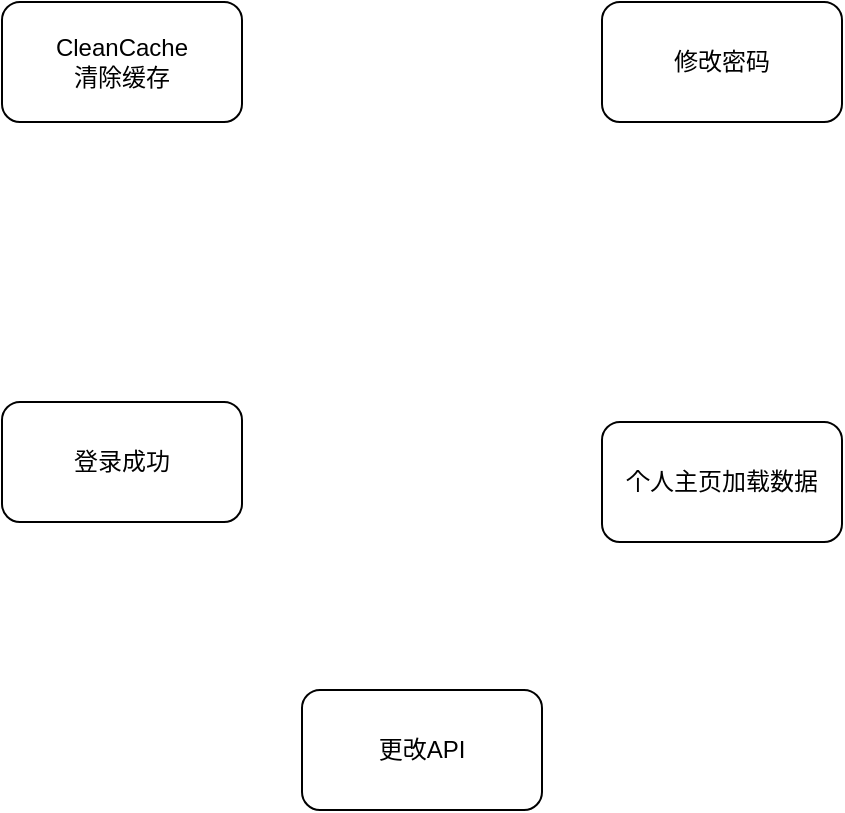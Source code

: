 <mxfile version="12.4.9" type="github">
  <diagram id="IT9PlKb_fLVVvK6vBwHm" name="第 1 页">
    <mxGraphModel dx="1316" dy="788" grid="1" gridSize="10" guides="1" tooltips="1" connect="1" arrows="1" fold="1" page="1" pageScale="1" pageWidth="827" pageHeight="1169" math="0" shadow="0">
      <root>
        <mxCell id="0"/>
        <mxCell id="1" parent="0"/>
        <mxCell id="9EetQIqJaaE5oWbVA_zR-1" value="CleanCache&lt;br&gt;清除缓存" style="rounded=1;whiteSpace=wrap;html=1;" vertex="1" parent="1">
          <mxGeometry x="360" y="210" width="120" height="60" as="geometry"/>
        </mxCell>
        <mxCell id="9EetQIqJaaE5oWbVA_zR-2" value="登录成功" style="rounded=1;whiteSpace=wrap;html=1;" vertex="1" parent="1">
          <mxGeometry x="360" y="410" width="120" height="60" as="geometry"/>
        </mxCell>
        <mxCell id="9EetQIqJaaE5oWbVA_zR-3" value="修改密码" style="rounded=1;whiteSpace=wrap;html=1;" vertex="1" parent="1">
          <mxGeometry x="660" y="210" width="120" height="60" as="geometry"/>
        </mxCell>
        <mxCell id="9EetQIqJaaE5oWbVA_zR-4" value="个人主页加载数据" style="rounded=1;whiteSpace=wrap;html=1;" vertex="1" parent="1">
          <mxGeometry x="660" y="420" width="120" height="60" as="geometry"/>
        </mxCell>
        <mxCell id="9EetQIqJaaE5oWbVA_zR-5" value="更改API" style="rounded=1;whiteSpace=wrap;html=1;" vertex="1" parent="1">
          <mxGeometry x="510" y="554" width="120" height="60" as="geometry"/>
        </mxCell>
      </root>
    </mxGraphModel>
  </diagram>
</mxfile>
